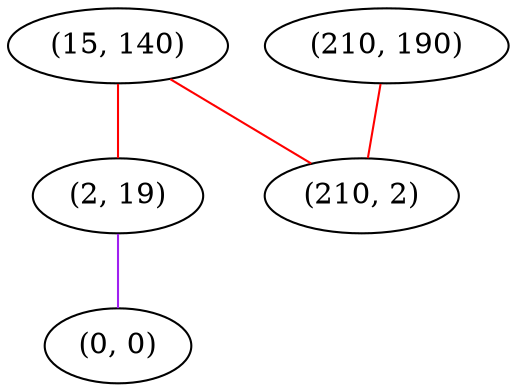 graph "" {
"(15, 140)";
"(210, 190)";
"(2, 19)";
"(0, 0)";
"(210, 2)";
"(15, 140)" -- "(2, 19)"  [color=red, key=0, weight=1];
"(15, 140)" -- "(210, 2)"  [color=red, key=0, weight=1];
"(210, 190)" -- "(210, 2)"  [color=red, key=0, weight=1];
"(2, 19)" -- "(0, 0)"  [color=purple, key=0, weight=4];
}
